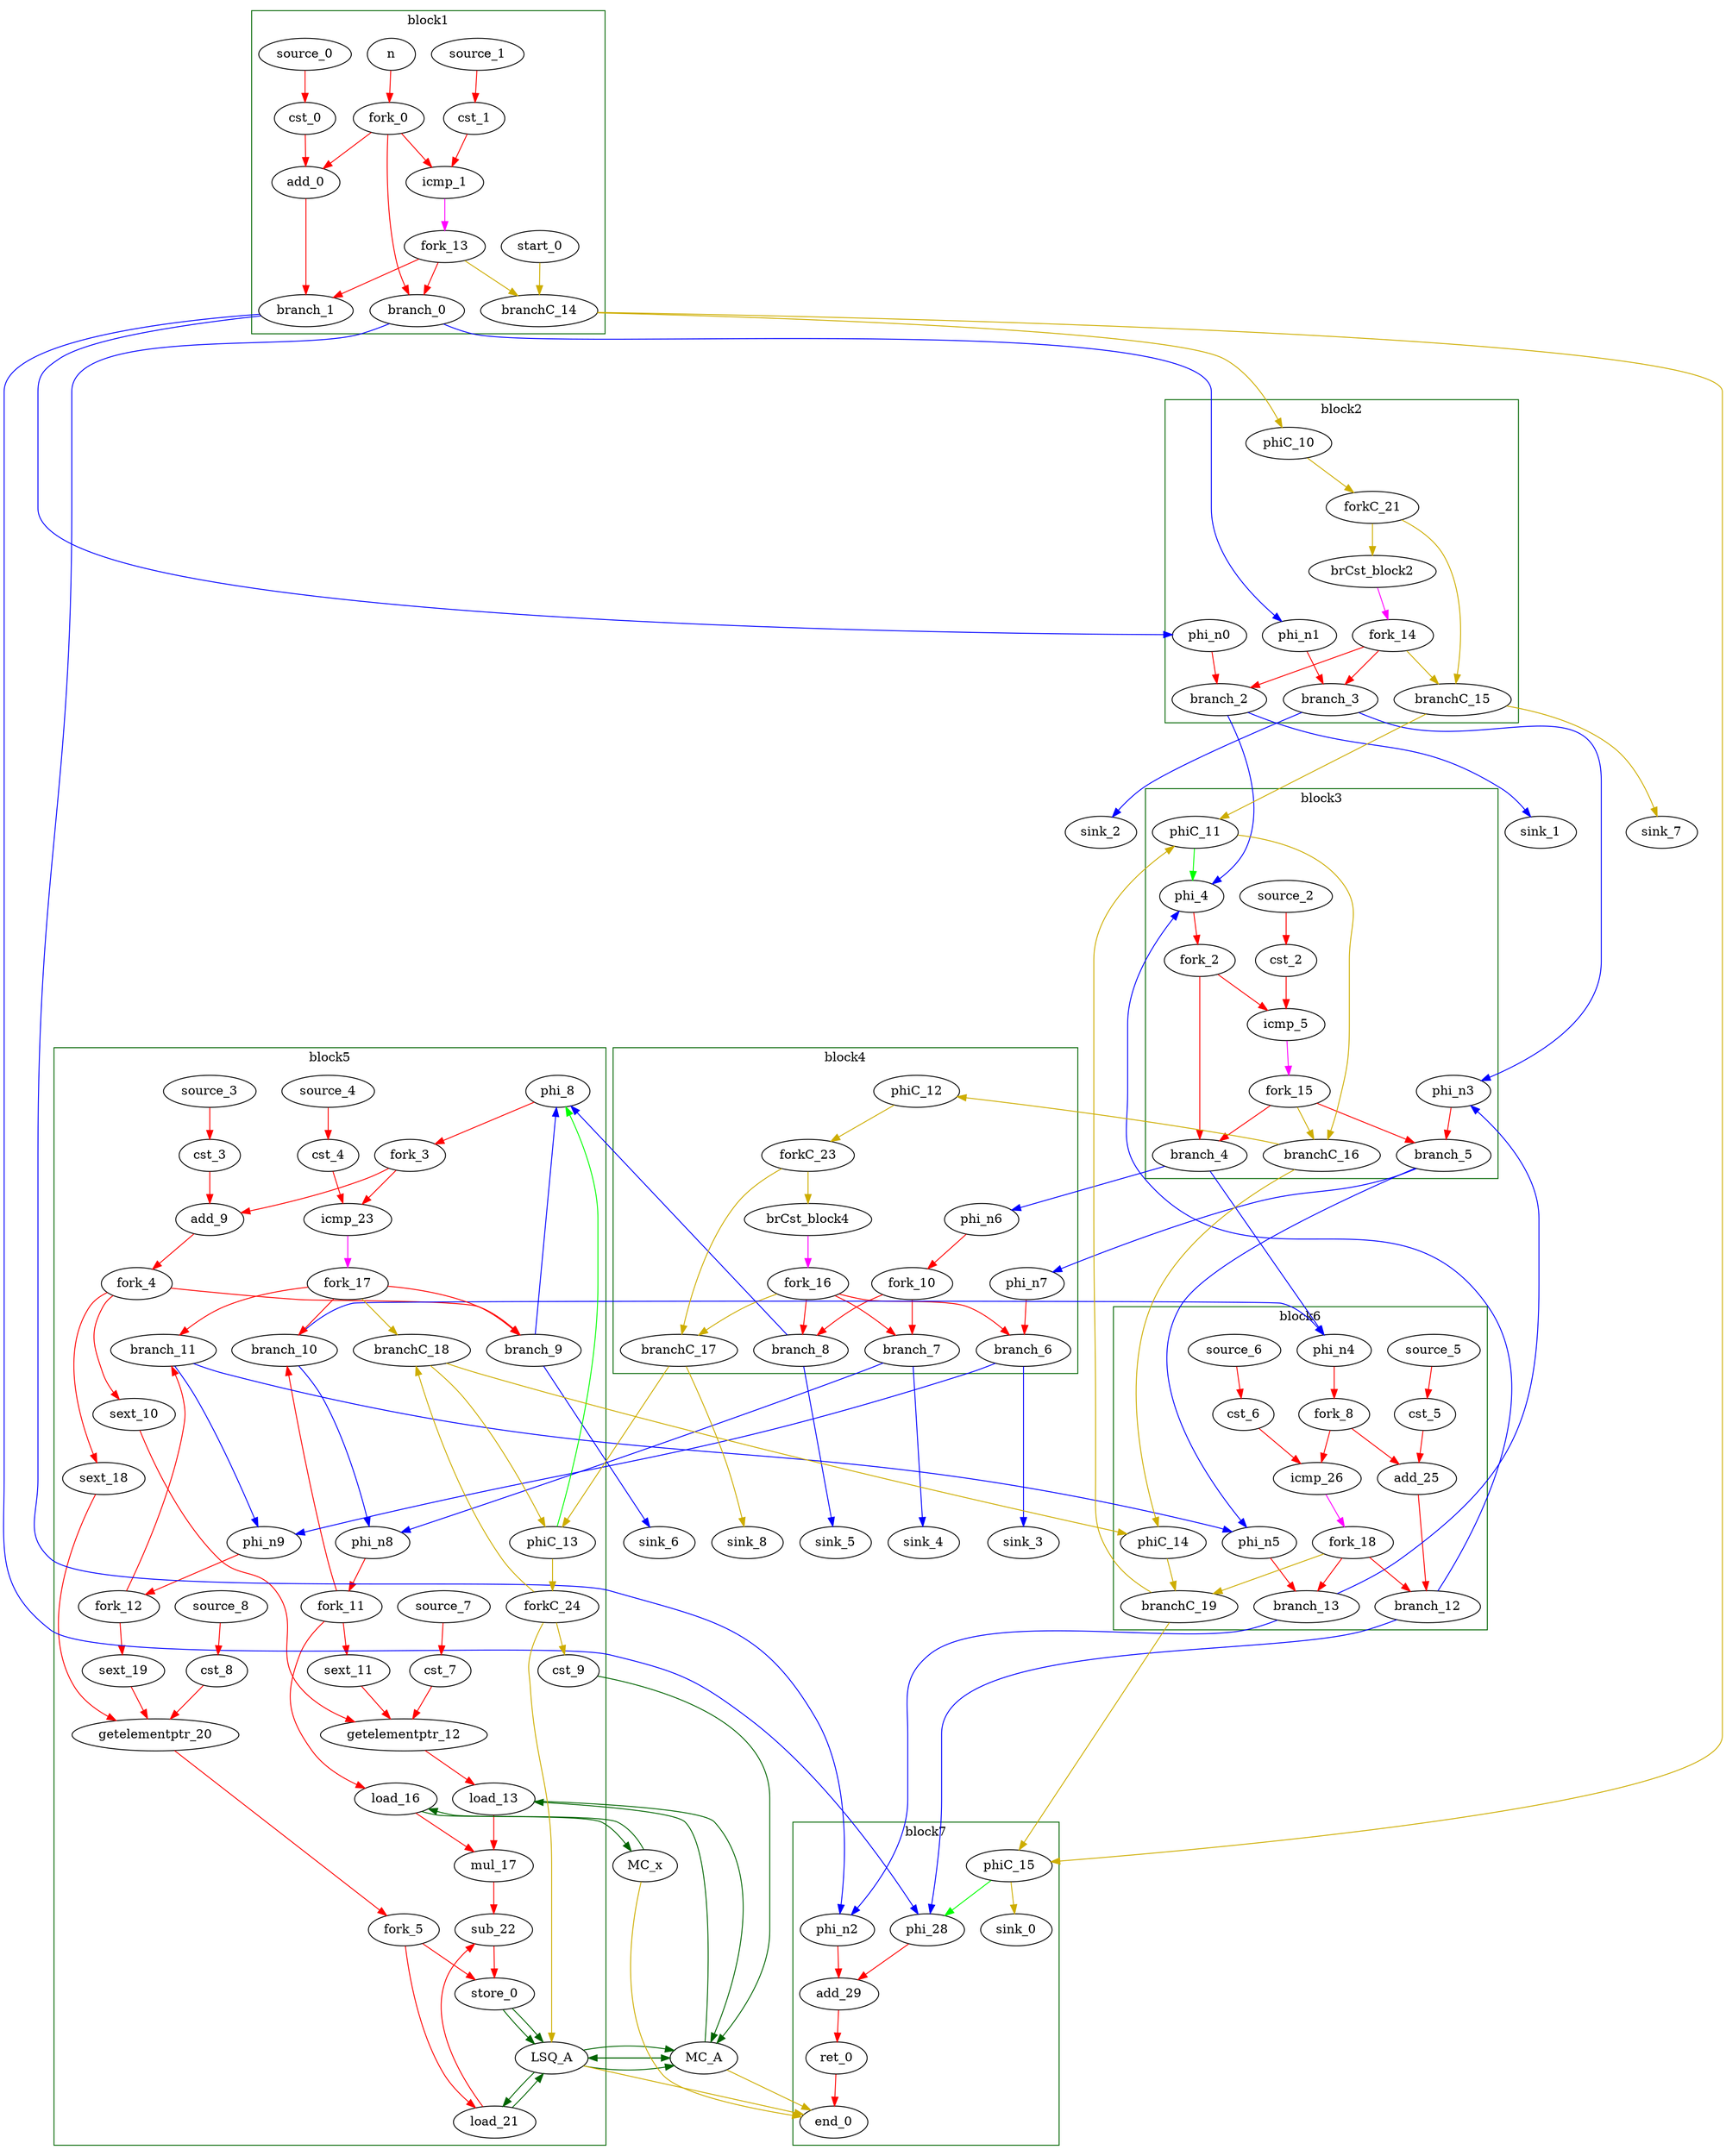 Digraph G {
	splines=spline;
//DHLS version: 0.1.1" [shape = "none" pos = "20,20!"]
		"n" [type = "Entry", bbID= 1, in = "in1:32", out = "out1:32"];
		"cst_0" [type = "Constant", bbID= 1, in = "in1:32", out = "out1:32", value = "0xFFFFFFFF"];
		"add_0" [type = "Operator", bbID= 1, op = "add_op", in = "in1:32 in2:32 ", out = "out1:32 ", delay=1.693, latency=0, II=1];
		"cst_1" [type = "Constant", bbID= 1, in = "in1:1", out = "out1:1", value = "0x00000000"];
		"icmp_1" [type = "Operator", bbID= 1, op = "icmp_sgt_op", in = "in1:32 in2:32 ", out = "out1:1 ", delay=1.530, latency=0, II=1];
		"brCst_block2" [type = "Constant", bbID= 2, in = "in1:1", out = "out1:1", value = "0x1"];
		"phi_4" [type = "Mux", bbID= 3, in = "in1?:1 in2:32 in3:32 ", out = "out1:32", delay=0.366];
		"cst_2" [type = "Constant", bbID= 3, in = "in1:1", out = "out1:1", value = "0x00000000"];
		"icmp_5" [type = "Operator", bbID= 3, op = "icmp_sgt_op", in = "in1:32 in2:32 ", out = "out1:1 ", delay=1.530, latency=0, II=1];
		"brCst_block4" [type = "Constant", bbID= 4, in = "in1:1", out = "out1:1", value = "0x1"];
		"phi_8" [type = "Mux", bbID= 5, in = "in1?:1 in2:31 in3:31 ", out = "out1:31", delay=0.366];
		"cst_3" [type = "Constant", bbID= 5, in = "in1:32", out = "out1:32", value = "0xFFFFFFFF"];
		"add_9" [type = "Operator", bbID= 5, op = "add_op", in = "in1:31 in2:31 ", out = "out1:31 ", delay=1.693, latency=0, II=1];
		"sext_10" [type = "Operator", bbID= 5, op = "sext_op", in = "in1:31 ", out = "out1:31 ", delay=0.000, latency=0, II=1];
		"sext_11" [type = "Operator", bbID= 5, op = "sext_op", in = "in1:32 ", out = "out1:32 ", delay=0.000, latency=0, II=1];
		"getelementptr_12" [type = "Operator", bbID= 5, op = "getelementptr_op", in = "in1:32 in2:32 in3:32 ", out = "out1:32 ", constants=1, delay=2.966, latency=0, II=1];
		"load_13" [type = "Operator", bbID= 5, op = "mc_load_op", bbID= 5, portId= 0, in = "in1:32 in2:32 ", out = "out1:32 out2:32 ", delay=0.000, latency=2, II=1];
		"load_16" [type = "Operator", bbID= 5, op = "mc_load_op", bbID= 5, portId= 0, in = "in1:32 in2:32 ", out = "out1:32 out2:32 ", delay=0.000, latency=2, II=1];
		"mul_17" [type = "Operator", bbID= 5, op = "mul_op", in = "in1:32 in2:32 ", out = "out1:32 ", delay=0.000, latency=4, II=1];
		"sext_18" [type = "Operator", bbID= 5, op = "sext_op", in = "in1:31 ", out = "out1:31 ", delay=0.000, latency=0, II=1];
		"sext_19" [type = "Operator", bbID= 5, op = "sext_op", in = "in1:32 ", out = "out1:32 ", delay=0.000, latency=0, II=1];
		"getelementptr_20" [type = "Operator", bbID= 5, op = "getelementptr_op", in = "in1:32 in2:32 in3:32 ", out = "out1:32 ", constants=1, delay=2.966, latency=0, II=1];
		"load_21" [type = "Operator", bbID= 5, op = "lsq_load_op", bbID= 5, portId= 0, in = "in1:32 in2:32 ", out = "out1:32 out2:32 ", delay=0.000, latency=5, II=1];
		"sub_22" [type = "Operator", bbID= 5, op = "sub_op", in = "in1:32 in2:32 ", out = "out1:32 ", delay=1.693, latency=0, II=1];
		"store_0" [type = "Operator", bbID= 5, op = "lsq_store_op", bbID= 5, portId= 0, in = "in1:32 in2:32 ", out = "out1:32 out2:32 ", delay=0.000, latency=0, II=1];
		"cst_4" [type = "Constant", bbID= 5, in = "in1:1", out = "out1:1", value = "0x00000001"];
		"icmp_23" [type = "Operator", bbID= 5, op = "icmp_sgt_op", in = "in1:32 in2:32 ", out = "out1:1 ", delay=1.530, latency=0, II=1];
		"cst_5" [type = "Constant", bbID= 6, in = "in1:32", out = "out1:32", value = "0xFFFFFFFF"];
		"add_25" [type = "Operator", bbID= 6, op = "add_op", in = "in1:32 in2:32 ", out = "out1:32 ", delay=1.693, latency=0, II=1];
		"cst_6" [type = "Constant", bbID= 6, in = "in1:1", out = "out1:1", value = "0x00000000"];
		"icmp_26" [type = "Operator", bbID= 6, op = "icmp_sgt_op", in = "in1:32 in2:32 ", out = "out1:1 ", delay=1.530, latency=0, II=1];
		"phi_28" [type = "Mux", bbID= 7, in = "in1?:1 in2:32 in3:32 ", out = "out1:32", delay=0.366];
		"add_29" [type = "Operator", bbID= 7, op = "add_op", in = "in1:32 in2:32 ", out = "out1:32 ", delay=1.693, latency=0, II=1];
		"ret_0" [type = "Operator", bbID= 7, op = "ret_op", in = "in1:32 ", out = "out1:32 ", delay=0.000, latency=0, II=1];
		"cst_7" [type = "Constant", bbID= 5, in = "in1:7", out = "out1:7", value = "0x00000064"];
		"cst_8" [type = "Constant", bbID= 5, in = "in1:7", out = "out1:7", value = "0x00000064"];
		"phi_n0" [type = "Merge", bbID= 2, in = "in1:32 ", out = "out1:32", delay=0.000];
		"phi_n1" [type = "Merge", bbID= 2, in = "in1:32 ", out = "out1:32", delay=0.000];
		"phi_n2" [type = "Merge", bbID= 7, in = "in1:32 in2:32 ", out = "out1:32", delay=0.366];
		"phi_n3" [type = "Merge", bbID= 3, in = "in1:32 in2:32 ", out = "out1:32", delay=0.366];
		"phi_n4" [type = "Merge", bbID= 6, in = "in1:32 in2:32 ", out = "out1:32", delay=0.366];
		"phi_n5" [type = "Merge", bbID= 6, in = "in1:32 in2:32 ", out = "out1:32", delay=0.366];
		"phi_n6" [type = "Merge", bbID= 4, in = "in1:32 ", out = "out1:32", delay=0.000];
		"phi_n7" [type = "Merge", bbID= 4, in = "in1:32 ", out = "out1:32", delay=0.000];
		"phi_n8" [type = "Merge", bbID= 5, in = "in1:32 in2:32 ", out = "out1:32", delay=0.366];
		"phi_n9" [type = "Merge", bbID= 5, in = "in1:32 in2:32 ", out = "out1:32", delay=0.366];
		"fork_0" [type = "Fork", bbID= 1, in = "in1:32", out = "out1:32 out2:32 out3:32 "];
		"fork_2" [type = "Fork", bbID= 3, in = "in1:32", out = "out1:32 out2:32 "];
		"fork_3" [type = "Fork", bbID= 5, in = "in1:31", out = "out1:31 out2:31 "];
		"fork_4" [type = "Fork", bbID= 5, in = "in1:31", out = "out1:31 out2:31 out3:31 "];
		"fork_5" [type = "Fork", bbID= 5, in = "in1:32", out = "out1:32 out2:32 "];
		"fork_8" [type = "Fork", bbID= 6, in = "in1:32", out = "out1:32 out2:32 "];
		"fork_10" [type = "Fork", bbID= 4, in = "in1:32", out = "out1:32 out2:32 "];
		"fork_11" [type = "Fork", bbID= 5, in = "in1:32", out = "out1:32 out2:32 out3:32 "];
		"fork_12" [type = "Fork", bbID= 5, in = "in1:32", out = "out1:32 out2:32 "];
		"branch_0" [type = "Branch", bbID= 1,  in = "in1:32 in2?:1", out = "out1+:32 out2-:32"];
		"branch_1" [type = "Branch", bbID= 1,  in = "in1:32 in2?:1", out = "out1+:32 out2-:32"];
		"fork_13" [type = "Fork", bbID= 1, in = "in1:1", out = "out1:1 out2:1 out3:1 "];
		"branch_2" [type = "Branch", bbID= 2,  in = "in1:32 in2?:1", out = "out1+:32 out2-:32"];
		"branch_3" [type = "Branch", bbID= 2,  in = "in1:32 in2?:1", out = "out1+:32 out2-:32"];
		"fork_14" [type = "Fork", bbID= 2, in = "in1:1", out = "out1:1 out2:1 out3:1 "];
		"branch_4" [type = "Branch", bbID= 3,  in = "in1:32 in2?:1", out = "out1+:32 out2-:32"];
		"branch_5" [type = "Branch", bbID= 3,  in = "in1:32 in2?:1", out = "out1+:32 out2-:32"];
		"fork_15" [type = "Fork", bbID= 3, in = "in1:1", out = "out1:1 out2:1 out3:1 "];
		"branch_6" [type = "Branch", bbID= 4,  in = "in1:32 in2?:1", out = "out1+:32 out2-:32"];
		"branch_7" [type = "Branch", bbID= 4,  in = "in1:32 in2?:1", out = "out1+:32 out2-:32"];
		"branch_8" [type = "Branch", bbID= 4,  in = "in1:32 in2?:1", out = "out1+:32 out2-:32"];
		"fork_16" [type = "Fork", bbID= 4, in = "in1:1", out = "out1:1 out2:1 out3:1 out4:1 "];
		"branch_9" [type = "Branch", bbID= 5,  in = "in1:31 in2?:1", out = "out1+:31 out2-:31"];
		"branch_10" [type = "Branch", bbID= 5,  in = "in1:32 in2?:1", out = "out1+:32 out2-:32"];
		"branch_11" [type = "Branch", bbID= 5,  in = "in1:32 in2?:1", out = "out1+:32 out2-:32"];
		"fork_17" [type = "Fork", bbID= 5, in = "in1:1", out = "out1:1 out2:1 out3:1 out4:1 "];
		"branch_12" [type = "Branch", bbID= 6,  in = "in1:32 in2?:1", out = "out1+:32 out2-:32"];
		"branch_13" [type = "Branch", bbID= 6,  in = "in1:32 in2?:1", out = "out1+:32 out2-:32"];
		"fork_18" [type = "Fork", bbID= 6, in = "in1:1", out = "out1:1 out2:1 out3:1 "];
		"LSQ_A" [type = "LSQ", bbID= 0, in = "in1:0*c0 in2:32*l0a in3:32*s0a in4:32*s0d in5:32*x0d ", out = "out1:32*l0d out2:0*e out3:32*x0a out4:32*y0a out5:32*y0d ", memory = "A", bbcount = 1, ldcount = 1, stcount = 1, fifoDepth = 16, numLoads = "{1}", numStores = "{1}", loadOffsets = "{{0;0;0;0;0;0;0;0;0;0;0;0;0;0;0;0}}", storeOffsets = "{{1;0;0;0;0;0;0;0;0;0;0;0;0;0;0;0}}", loadPorts = "{{0;0;0;0;0;0;0;0;0;0;0;0;0;0;0;0}}", storePorts = "{{0;0;0;0;0;0;0;0;0;0;0;0;0;0;0;0}}"];
		"MC_A" [type = "MC", bbID= 0, in = "in1:32*c0 in2:32*l0a in3:32*l1a in4:32*s0a in5:32*s0d ", out = "out1:32*l0d out2:32*l1d out3:0*e ", memory = "A", bbcount = 1, ldcount = 2, stcount = 1];
		"MC_x" [type = "MC", bbID= 0, in = "in1:32*l0a ", out = "out1:32*l0d out2:0*e ", memory = "x", bbcount = 0, ldcount = 1, stcount = 0];
		"cst_9" [type = "Constant", bbID= 5, in = "in1:1", out = "out1:1", value = "0x00000001"];
		"end_0" [type = "Exit", bbID= 0, in = "in1:0*e in2:0*e in3:0*e in4:32 ", out = "out1:32"];
		"start_0" [type = "Entry", control= "true", bbID= 1, in = "in1:0", out = "out1:0"];
		"branchC_14" [type = "Branch", bbID= 1,  in = "in1:0 in2?:1", out = "out1+:0 out2-:0"];
		"phiC_10" [type = "Merge", bbID= 2, in = "in1:0 ", out = "out1:0", delay=0.166];
		"forkC_21" [type = "Fork", bbID= 2, in = "in1:0", out = "out1:0 out2:0 "];
		"branchC_15" [type = "Branch", bbID= 2,  in = "in1:0 in2?:1", out = "out1+:0 out2-:0"];
		"phiC_11" [type = "CntrlMerge", bbID= 3, in = "in1:0 in2:0 ", out = "out1:0 out2?:1", delay=0.166];
		"branchC_16" [type = "Branch", bbID= 3,  in = "in1:0 in2?:1", out = "out1+:0 out2-:0"];
		"phiC_12" [type = "Merge", bbID= 4, in = "in1:0 ", out = "out1:0", delay=0.166];
		"forkC_23" [type = "Fork", bbID= 4, in = "in1:0", out = "out1:0 out2:0 "];
		"branchC_17" [type = "Branch", bbID= 4,  in = "in1:0 in2?:1", out = "out1+:0 out2-:0"];
		"phiC_13" [type = "CntrlMerge", bbID= 5, in = "in1:0 in2:0 ", out = "out1:0 out2?:1", delay=0.166];
		"forkC_24" [type = "Fork", bbID= 5, in = "in1:0", out = "out1:0 out2:0 out3:0 "];
		"branchC_18" [type = "Branch", bbID= 5,  in = "in1:0 in2?:1", out = "out1+:0 out2-:0"];
		"phiC_14" [type = "Merge", bbID= 6, in = "in1:0 in2:0 ", out = "out1:0", delay=0.166];
		"branchC_19" [type = "Branch", bbID= 6,  in = "in1:0 in2?:1", out = "out1+:0 out2-:0"];
		"phiC_15" [type = "CntrlMerge", bbID= 7, in = "in1:0 in2:0 ", out = "out1:0 out2?:1", delay=0.166];
		"sink_0" [type = "Sink", bbID= 0, in = "in1:0"];
		"sink_1" [type = "Sink", bbID= 0, in = "in1:32"];
		"sink_2" [type = "Sink", bbID= 0, in = "in1:32"];
		"sink_3" [type = "Sink", bbID= 0, in = "in1:32"];
		"sink_4" [type = "Sink", bbID= 0, in = "in1:32"];
		"sink_5" [type = "Sink", bbID= 0, in = "in1:32"];
		"sink_6" [type = "Sink", bbID= 0, in = "in1:31"];
		"sink_7" [type = "Sink", bbID= 0, in = "in1:0"];
		"sink_8" [type = "Sink", bbID= 0, in = "in1:0"];
		"source_0" [type = "Source", bbID= 1, out = "out1:32"];
		"source_1" [type = "Source", bbID= 1, out = "out1:1"];
		"source_2" [type = "Source", bbID= 3, out = "out1:1"];
		"source_3" [type = "Source", bbID= 5, out = "out1:32"];
		"source_4" [type = "Source", bbID= 5, out = "out1:1"];
		"source_5" [type = "Source", bbID= 6, out = "out1:32"];
		"source_6" [type = "Source", bbID= 6, out = "out1:1"];
		"source_7" [type = "Source", bbID= 5, out = "out1:7"];
		"source_8" [type = "Source", bbID= 5, out = "out1:7"];
		"load_13" -> "MC_A" [color = "darkgreen", mem_address = "true", from = "out2", to = "in2"];
		"MC_A" -> "load_13" [color = "darkgreen", mem_address = "false", from = "out1", to = "in1"];
		"load_16" -> "MC_x" [color = "darkgreen", mem_address = "true", from = "out2", to = "in1"];
		"MC_x" -> "load_16" [color = "darkgreen", mem_address = "false", from = "out1", to = "in1"];
		"load_21" -> "LSQ_A" [color = "darkgreen", mem_address = "true", from = "out2", to = "in2"];
		"LSQ_A" -> "load_21" [color = "darkgreen", mem_address = "false", from = "out1", to = "in1"];
		"store_0" -> "LSQ_A" [color = "darkgreen", mem_address = "true", from = "out2", to = "in3"];
		"store_0" -> "LSQ_A" [color = "darkgreen", mem_address = "false", from = "out1", to = "in4"];
		"LSQ_A" -> "end_0" [color = "gold3", from = "out2", to = "in1"];
		"cst_9" -> "MC_A" [color = "darkgreen", from = "out1", to = "in1"];
		"MC_A" -> "end_0" [color = "gold3", from = "out3", to = "in2"];
		"LSQ_A" -> "MC_A" [color = "darkgreen", mem_address = "true", from = "out3", to = "in3"];
		"LSQ_A" -> "MC_A" [color = "darkgreen", mem_address = "true", from = "out4", to = "in4"];
		"LSQ_A" -> "MC_A" [color = "darkgreen", mem_address = "false", from = "out5", to = "in5"];
		"MC_A" -> "LSQ_A" [color = "darkgreen", mem_address = "false", from = "out2", to = "in5"];
		"MC_x" -> "end_0" [color = "gold3", from = "out2", to = "in3"];
	subgraph cluster_0 {
	color = "darkgreen";
		label = "block1";
		"n" -> "fork_0" [color = "red", from = "out1", to = "in1"];
		"cst_0" -> "add_0" [color = "red", from = "out1", to = "in2"];
		"add_0" -> "branch_1" [color = "red", from = "out1", to = "in1"];
		"cst_1" -> "icmp_1" [color = "red", from = "out1", to = "in2"];
		"icmp_1" -> "fork_13" [color = "magenta", from = "out1", to = "in1"];
		"fork_0" -> "add_0" [color = "red", from = "out1", to = "in1"];
		"fork_0" -> "icmp_1" [color = "red", from = "out2", to = "in1"];
		"fork_0" -> "branch_0" [color = "red", from = "out3", to = "in1"];
		"fork_13" -> "branch_1" [color = "red", from = "out1", to = "in2"];
		"fork_13" -> "branch_0" [color = "red", from = "out2", to = "in2"];
		"fork_13" -> "branchC_14" [color = "gold3", from = "out3", to = "in2"];
		"start_0" -> "branchC_14" [color = "gold3", from = "out1", to = "in1"];
		"source_0" -> "cst_0" [color = "red", from = "out1", to = "in1"];
		"source_1" -> "cst_1" [color = "red", from = "out1", to = "in1"];
	}
		"branch_0" -> "phi_n1" [color = "blue", minlen = 3, from = "out1", to = "in1"];
		"branch_0" -> "phi_n2" [color = "blue", minlen = 3, from = "out2", to = "in1"];
		"branch_1" -> "phi_n0" [color = "blue", minlen = 3, from = "out1", to = "in1"];
		"branch_1" -> "phi_28" [color = "blue", minlen = 3, from = "out2", to = "in2"];
		"branchC_14" -> "phiC_10" [color = "gold3", minlen = 3, from = "out1", to = "in1"];
		"branchC_14" -> "phiC_15" [color = "gold3", minlen = 3, from = "out2", to = "in1"];
	subgraph cluster_1 {
	color = "darkgreen";
		label = "block2";
		"brCst_block2" -> "fork_14" [color = "magenta", from = "out1", to = "in1"];
		"phi_n0" -> "branch_2" [color = "red", from = "out1", to = "in1"];
		"phi_n1" -> "branch_3" [color = "red", from = "out1", to = "in1"];
		"fork_14" -> "branch_3" [color = "red", from = "out1", to = "in2"];
		"fork_14" -> "branch_2" [color = "red", from = "out2", to = "in2"];
		"fork_14" -> "branchC_15" [color = "gold3", from = "out3", to = "in2"];
		"phiC_10" -> "forkC_21" [color = "gold3", from = "out1", to = "in1"];
		"forkC_21" -> "branchC_15" [color = "gold3", from = "out1", to = "in1"];
		"forkC_21" -> "brCst_block2" [color = "gold3", from = "out2", to = "in1"];
	}
		"branch_2" -> "phi_4" [color = "blue", minlen = 3, from = "out1", to = "in2"];
		"branch_2" -> "sink_1" [color = "blue", minlen = 3, from = "out2", to = "in1"];
		"branch_3" -> "phi_n3" [color = "blue", minlen = 3, from = "out1", to = "in1"];
		"branch_3" -> "sink_2" [color = "blue", minlen = 3, from = "out2", to = "in1"];
		"branchC_15" -> "phiC_11" [color = "gold3", minlen = 3, from = "out1", to = "in1"];
		"branchC_15" -> "sink_7" [color = "gold3", minlen = 3, from = "out2", to = "in1"];
	subgraph cluster_2 {
	color = "darkgreen";
		label = "block3";
		"phi_4" -> "fork_2" [color = "red", from = "out1", to = "in1"];
		"cst_2" -> "icmp_5" [color = "red", from = "out1", to = "in2"];
		"icmp_5" -> "fork_15" [color = "magenta", from = "out1", to = "in1"];
		"phi_n3" -> "branch_5" [color = "red", from = "out1", to = "in1"];
		"fork_2" -> "icmp_5" [color = "red", from = "out1", to = "in1"];
		"fork_2" -> "branch_4" [color = "red", from = "out2", to = "in1"];
		"fork_15" -> "branch_5" [color = "red", from = "out1", to = "in2"];
		"fork_15" -> "branch_4" [color = "red", from = "out2", to = "in2"];
		"fork_15" -> "branchC_16" [color = "gold3", from = "out3", to = "in2"];
		"phiC_11" -> "phi_4" [color = "green", from = "out2", to = "in1"];
		"phiC_11" -> "branchC_16" [color = "gold3", from = "out1", to = "in1"];
		"source_2" -> "cst_2" [color = "red", from = "out1", to = "in1"];
	}
		"branch_4" -> "phi_n6" [color = "blue", minlen = 3, from = "out1", to = "in1"];
		"branch_4" -> "phi_n4" [color = "blue", minlen = 3, from = "out2", to = "in1"];
		"branch_5" -> "phi_n7" [color = "blue", minlen = 3, from = "out1", to = "in1"];
		"branch_5" -> "phi_n5" [color = "blue", minlen = 3, from = "out2", to = "in1"];
		"branchC_16" -> "phiC_12" [color = "gold3", minlen = 3, from = "out1", to = "in1"];
		"branchC_16" -> "phiC_14" [color = "gold3", minlen = 3, from = "out2", to = "in1"];
	subgraph cluster_3 {
	color = "darkgreen";
		label = "block4";
		"brCst_block4" -> "fork_16" [color = "magenta", from = "out1", to = "in1"];
		"phi_n6" -> "fork_10" [color = "red", from = "out1", to = "in1"];
		"phi_n7" -> "branch_6" [color = "red", from = "out1", to = "in1"];
		"fork_10" -> "branch_7" [color = "red", from = "out1", to = "in1"];
		"fork_10" -> "branch_8" [color = "red", from = "out2", to = "in1"];
		"fork_16" -> "branch_8" [color = "red", from = "out1", to = "in2"];
		"fork_16" -> "branch_7" [color = "red", from = "out2", to = "in2"];
		"fork_16" -> "branch_6" [color = "red", from = "out3", to = "in2"];
		"fork_16" -> "branchC_17" [color = "gold3", from = "out4", to = "in2"];
		"phiC_12" -> "forkC_23" [color = "gold3", from = "out1", to = "in1"];
		"forkC_23" -> "branchC_17" [color = "gold3", from = "out1", to = "in1"];
		"forkC_23" -> "brCst_block4" [color = "gold3", from = "out2", to = "in1"];
	}
		"branch_6" -> "phi_n9" [color = "blue", minlen = 3, from = "out1", to = "in1"];
		"branch_6" -> "sink_3" [color = "blue", minlen = 3, from = "out2", to = "in1"];
		"branch_7" -> "phi_n8" [color = "blue", minlen = 3, from = "out1", to = "in1"];
		"branch_7" -> "sink_4" [color = "blue", minlen = 3, from = "out2", to = "in1"];
		"branch_8" -> "phi_8" [color = "blue", minlen = 3, from = "out1", to = "in2"];
		"branch_8" -> "sink_5" [color = "blue", minlen = 3, from = "out2", to = "in1"];
		"branchC_17" -> "phiC_13" [color = "gold3", minlen = 3, from = "out1", to = "in1"];
		"branchC_17" -> "sink_8" [color = "gold3", minlen = 3, from = "out2", to = "in1"];
	subgraph cluster_4 {
	color = "darkgreen";
		label = "block5";
		"phi_8" -> "fork_3" [color = "red", from = "out1", to = "in1"];
		"cst_3" -> "add_9" [color = "red", from = "out1", to = "in2"];
		"add_9" -> "fork_4" [color = "red", from = "out1", to = "in1"];
		"sext_10" -> "getelementptr_12" [color = "red", from = "out1", to = "in1"];
		"sext_11" -> "getelementptr_12" [color = "red", from = "out1", to = "in2"];
		"getelementptr_12" -> "load_13" [color = "red", from = "out1", to = "in2"];
		"load_13" -> "mul_17" [color = "red", from = "out1", to = "in1"];
		"load_16" -> "mul_17" [color = "red", from = "out1", to = "in2"];
		"mul_17" -> "sub_22" [color = "red", from = "out1", to = "in2"];
		"sext_18" -> "getelementptr_20" [color = "red", from = "out1", to = "in1"];
		"sext_19" -> "getelementptr_20" [color = "red", from = "out1", to = "in2"];
		"getelementptr_20" -> "fork_5" [color = "red", from = "out1", to = "in1"];
		"load_21" -> "sub_22" [color = "red", from = "out1", to = "in1"];
		"sub_22" -> "store_0" [color = "red", from = "out1", to = "in1"];
		"cst_4" -> "icmp_23" [color = "red", from = "out1", to = "in2"];
		"icmp_23" -> "fork_17" [color = "magenta", from = "out1", to = "in1"];
		"cst_7" -> "getelementptr_12" [color = "red", from = "out1", to = "in3"];
		"cst_8" -> "getelementptr_20" [color = "red", from = "out1", to = "in3"];
		"phi_n8" -> "fork_11" [color = "red", from = "out1", to = "in1"];
		"phi_n9" -> "fork_12" [color = "red", from = "out1", to = "in1"];
		"fork_3" -> "add_9" [color = "red", from = "out1", to = "in1"];
		"fork_3" -> "icmp_23" [color = "red", from = "out2", to = "in1"];
		"fork_4" -> "sext_10" [color = "red", from = "out1", to = "in1"];
		"fork_4" -> "sext_18" [color = "red", from = "out2", to = "in1"];
		"fork_4" -> "branch_9" [color = "red", from = "out3", to = "in1"];
		"fork_5" -> "load_21" [color = "red", from = "out1", to = "in2"];
		"fork_5" -> "store_0" [color = "red", from = "out2", to = "in2"];
		"fork_11" -> "sext_11" [color = "red", from = "out1", to = "in1"];
		"fork_11" -> "load_16" [color = "red", from = "out2", to = "in2"];
		"fork_11" -> "branch_10" [color = "red", from = "out3", to = "in1"];
		"fork_12" -> "sext_19" [color = "red", from = "out1", to = "in1"];
		"fork_12" -> "branch_11" [color = "red", from = "out2", to = "in1"];
		"fork_17" -> "branch_11" [color = "red", from = "out1", to = "in2"];
		"fork_17" -> "branch_10" [color = "red", from = "out2", to = "in2"];
		"fork_17" -> "branch_9" [color = "red", from = "out3", to = "in2"];
		"fork_17" -> "branchC_18" [color = "gold3", from = "out4", to = "in2"];
		"phiC_13" -> "phi_8" [color = "green", from = "out2", to = "in1"];
		"phiC_13" -> "forkC_24" [color = "gold3", from = "out1", to = "in1"];
		"forkC_24" -> "LSQ_A" [color = "gold3", from = "out1", to = "in1"];
		"forkC_24" -> "cst_9" [color = "gold3", from = "out2", to = "in1"];
		"forkC_24" -> "branchC_18" [color = "gold3", from = "out3", to = "in1"];
		"source_3" -> "cst_3" [color = "red", from = "out1", to = "in1"];
		"source_4" -> "cst_4" [color = "red", from = "out1", to = "in1"];
		"source_7" -> "cst_7" [color = "red", from = "out1", to = "in1"];
		"source_8" -> "cst_8" [color = "red", from = "out1", to = "in1"];
	}
		"branch_9" -> "phi_8" [color = "blue", minlen = 3, from = "out1", to = "in3"];
		"branch_9" -> "sink_6" [color = "blue", minlen = 3, from = "out2", to = "in1"];
		"branch_10" -> "phi_n8" [color = "blue", minlen = 3, from = "out1", to = "in2"];
		"branch_10" -> "phi_n4" [color = "blue", minlen = 3, from = "out2", to = "in2"];
		"branch_11" -> "phi_n9" [color = "blue", minlen = 3, from = "out1", to = "in2"];
		"branch_11" -> "phi_n5" [color = "blue", minlen = 3, from = "out2", to = "in2"];
		"branchC_18" -> "phiC_13" [color = "gold3", minlen = 3, from = "out1", to = "in2"];
		"branchC_18" -> "phiC_14" [color = "gold3", minlen = 3, from = "out2", to = "in2"];
	subgraph cluster_5 {
	color = "darkgreen";
		label = "block6";
		"cst_5" -> "add_25" [color = "red", from = "out1", to = "in2"];
		"add_25" -> "branch_12" [color = "red", from = "out1", to = "in1"];
		"cst_6" -> "icmp_26" [color = "red", from = "out1", to = "in2"];
		"icmp_26" -> "fork_18" [color = "magenta", from = "out1", to = "in1"];
		"phi_n4" -> "fork_8" [color = "red", from = "out1", to = "in1"];
		"phi_n5" -> "branch_13" [color = "red", from = "out1", to = "in1"];
		"fork_8" -> "add_25" [color = "red", from = "out1", to = "in1"];
		"fork_8" -> "icmp_26" [color = "red", from = "out2", to = "in1"];
		"fork_18" -> "branch_13" [color = "red", from = "out1", to = "in2"];
		"fork_18" -> "branch_12" [color = "red", from = "out2", to = "in2"];
		"fork_18" -> "branchC_19" [color = "gold3", from = "out3", to = "in2"];
		"phiC_14" -> "branchC_19" [color = "gold3", from = "out1", to = "in1"];
		"source_5" -> "cst_5" [color = "red", from = "out1", to = "in1"];
		"source_6" -> "cst_6" [color = "red", from = "out1", to = "in1"];
	}
		"branch_12" -> "phi_4" [color = "blue", minlen = 3, from = "out1", to = "in3"];
		"branch_12" -> "phi_28" [color = "blue", minlen = 3, from = "out2", to = "in3"];
		"branch_13" -> "phi_n3" [color = "blue", minlen = 3, from = "out1", to = "in2"];
		"branch_13" -> "phi_n2" [color = "blue", minlen = 3, from = "out2", to = "in2"];
		"branchC_19" -> "phiC_11" [color = "gold3", minlen = 3, from = "out1", to = "in2"];
		"branchC_19" -> "phiC_15" [color = "gold3", minlen = 3, from = "out2", to = "in2"];
	subgraph cluster_6 {
	color = "darkgreen";
		label = "block7";
		"phi_28" -> "add_29" [color = "red", from = "out1", to = "in1"];
		"add_29" -> "ret_0" [color = "red", from = "out1", to = "in1"];
		"ret_0" -> "end_0" [color = "red", from = "out1", to = "in4"];
		"phi_n2" -> "add_29" [color = "red", from = "out1", to = "in2"];
		"phiC_15" -> "phi_28" [color = "green", from = "out2", to = "in1"];
		"phiC_15" -> "sink_0" [color = "gold3", from = "out1", to = "in1"];
	}
}